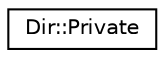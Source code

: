digraph "类继承关系图"
{
 // INTERACTIVE_SVG=YES
 // LATEX_PDF_SIZE
  edge [fontname="Helvetica",fontsize="10",labelfontname="Helvetica",labelfontsize="10"];
  node [fontname="Helvetica",fontsize="10",shape=record];
  rankdir="LR";
  Node0 [label="Dir::Private",height=0.2,width=0.4,color="black", fillcolor="white", style="filled",URL="$d3/d74/struct_dir_1_1_private.html",tooltip=" "];
}
